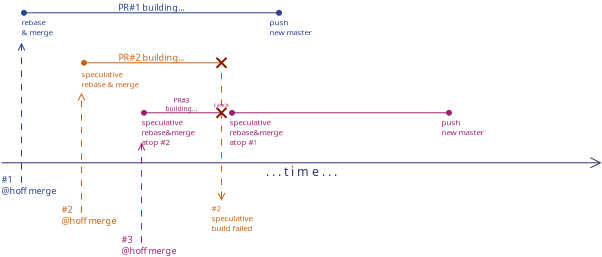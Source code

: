 <?xml version="1.0" encoding="UTF-8"?>
<dia:diagram xmlns:dia="http://www.lysator.liu.se/~alla/dia/">
  <dia:layer name="Background" visible="true" connectable="true" active="true">
    <dia:object type="Standard - Text" version="1" id="O0">
      <dia:attribute name="obj_pos">
        <dia:point val="7.5,1"/>
      </dia:attribute>
      <dia:attribute name="obj_bb">
        <dia:rectangle val="5.686,0.455;9.314,1.545"/>
      </dia:attribute>
      <dia:attribute name="text">
        <dia:composite type="text">
          <dia:attribute name="string">
            <dia:string>#PR#1 building...
#</dia:string>
          </dia:attribute>
          <dia:attribute name="font">
            <dia:font family="sans" style="0" name="Helvetica"/>
          </dia:attribute>
          <dia:attribute name="height">
            <dia:real val="0.564"/>
          </dia:attribute>
          <dia:attribute name="pos">
            <dia:point val="7.5,0.874"/>
          </dia:attribute>
          <dia:attribute name="color">
            <dia:color val="#27418eff"/>
          </dia:attribute>
          <dia:attribute name="alignment">
            <dia:enum val="1"/>
          </dia:attribute>
        </dia:composite>
      </dia:attribute>
      <dia:attribute name="valign">
        <dia:enum val="2"/>
      </dia:attribute>
      <dia:connections>
        <dia:connection handle="0" to="O11" connection="0"/>
      </dia:connections>
    </dia:object>
    <dia:object type="Standard - Line" version="0" id="O1">
      <dia:attribute name="obj_pos">
        <dia:point val="0,8.5"/>
      </dia:attribute>
      <dia:attribute name="obj_bb">
        <dia:rectangle val="-0.025,8.21;30.025,8.79"/>
      </dia:attribute>
      <dia:attribute name="conn_endpoints">
        <dia:point val="0,8.5"/>
        <dia:point val="30,8.5"/>
      </dia:attribute>
      <dia:attribute name="numcp">
        <dia:int val="1"/>
      </dia:attribute>
      <dia:attribute name="line_color">
        <dia:color val="#32306bff"/>
      </dia:attribute>
      <dia:attribute name="line_width">
        <dia:real val="0.05"/>
      </dia:attribute>
      <dia:attribute name="end_arrow">
        <dia:enum val="1"/>
      </dia:attribute>
      <dia:attribute name="end_arrow_length">
        <dia:real val="0.5"/>
      </dia:attribute>
      <dia:attribute name="end_arrow_width">
        <dia:real val="0.5"/>
      </dia:attribute>
    </dia:object>
    <dia:object type="Standard - Text" version="1" id="O2">
      <dia:attribute name="obj_pos">
        <dia:point val="15,8.5"/>
      </dia:attribute>
      <dia:attribute name="obj_bb">
        <dia:rectangle val="12.818,8.5;17.183,9.223"/>
      </dia:attribute>
      <dia:attribute name="text">
        <dia:composite type="text">
          <dia:attribute name="string">
            <dia:string>#. . . t i m e . . .#</dia:string>
          </dia:attribute>
          <dia:attribute name="font">
            <dia:font family="sans" style="0" name="Helvetica"/>
          </dia:attribute>
          <dia:attribute name="height">
            <dia:real val="0.776"/>
          </dia:attribute>
          <dia:attribute name="pos">
            <dia:point val="15,9.076"/>
          </dia:attribute>
          <dia:attribute name="color">
            <dia:color val="#32306bff"/>
          </dia:attribute>
          <dia:attribute name="alignment">
            <dia:enum val="1"/>
          </dia:attribute>
        </dia:composite>
      </dia:attribute>
      <dia:attribute name="valign">
        <dia:enum val="0"/>
      </dia:attribute>
      <dia:connections>
        <dia:connection handle="0" to="O1" connection="0"/>
      </dia:connections>
    </dia:object>
    <dia:object type="Standard - Text" version="1" id="O3">
      <dia:attribute name="obj_pos">
        <dia:point val="13.4,1.2"/>
      </dia:attribute>
      <dia:attribute name="obj_bb">
        <dia:rectangle val="13.4,1.2;15.732,2.154"/>
      </dia:attribute>
      <dia:attribute name="text">
        <dia:composite type="text">
          <dia:attribute name="string">
            <dia:string>#push
new master#</dia:string>
          </dia:attribute>
          <dia:attribute name="font">
            <dia:font family="sans" style="0" name="Helvetica"/>
          </dia:attribute>
          <dia:attribute name="height">
            <dia:real val="0.494"/>
          </dia:attribute>
          <dia:attribute name="pos">
            <dia:point val="13.4,1.567"/>
          </dia:attribute>
          <dia:attribute name="color">
            <dia:color val="#27418eff"/>
          </dia:attribute>
          <dia:attribute name="alignment">
            <dia:enum val="0"/>
          </dia:attribute>
        </dia:composite>
      </dia:attribute>
      <dia:attribute name="valign">
        <dia:enum val="0"/>
      </dia:attribute>
    </dia:object>
    <dia:object type="Standard - Text" version="1" id="O4">
      <dia:attribute name="obj_pos">
        <dia:point val="1,1.2"/>
      </dia:attribute>
      <dia:attribute name="obj_bb">
        <dia:rectangle val="1,1.2;2.708,2.154"/>
      </dia:attribute>
      <dia:attribute name="text">
        <dia:composite type="text">
          <dia:attribute name="string">
            <dia:string>#rebase
&amp; merge#</dia:string>
          </dia:attribute>
          <dia:attribute name="font">
            <dia:font family="sans" style="0" name="Helvetica"/>
          </dia:attribute>
          <dia:attribute name="height">
            <dia:real val="0.494"/>
          </dia:attribute>
          <dia:attribute name="pos">
            <dia:point val="1,1.567"/>
          </dia:attribute>
          <dia:attribute name="color">
            <dia:color val="#27418eff"/>
          </dia:attribute>
          <dia:attribute name="alignment">
            <dia:enum val="0"/>
          </dia:attribute>
        </dia:composite>
      </dia:attribute>
      <dia:attribute name="valign">
        <dia:enum val="0"/>
      </dia:attribute>
    </dia:object>
    <dia:object type="Standard - Line" version="0" id="O5">
      <dia:attribute name="obj_pos">
        <dia:point val="1,9.5"/>
      </dia:attribute>
      <dia:attribute name="obj_bb">
        <dia:rectangle val="0.795,2.475;1.205,9.525"/>
      </dia:attribute>
      <dia:attribute name="conn_endpoints">
        <dia:point val="1,9.5"/>
        <dia:point val="1,2.5"/>
      </dia:attribute>
      <dia:attribute name="numcp">
        <dia:int val="1"/>
      </dia:attribute>
      <dia:attribute name="line_color">
        <dia:color val="#27418eff"/>
      </dia:attribute>
      <dia:attribute name="line_width">
        <dia:real val="0.05"/>
      </dia:attribute>
      <dia:attribute name="line_style">
        <dia:enum val="1"/>
      </dia:attribute>
      <dia:attribute name="end_arrow">
        <dia:enum val="1"/>
      </dia:attribute>
      <dia:attribute name="end_arrow_length">
        <dia:real val="0.33"/>
      </dia:attribute>
      <dia:attribute name="end_arrow_width">
        <dia:real val="0.33"/>
      </dia:attribute>
      <dia:attribute name="dashlength">
        <dia:real val="0.33"/>
      </dia:attribute>
    </dia:object>
    <dia:object type="Standard - Text" version="1" id="O6">
      <dia:attribute name="obj_pos">
        <dia:point val="0,9.5"/>
      </dia:attribute>
      <dia:attribute name="obj_bb">
        <dia:rectangle val="0,9.081;2.928,10.171"/>
      </dia:attribute>
      <dia:attribute name="text">
        <dia:composite type="text">
          <dia:attribute name="string">
            <dia:string>##1
@hoff merge#</dia:string>
          </dia:attribute>
          <dia:attribute name="font">
            <dia:font family="sans" style="0" name="Helvetica"/>
          </dia:attribute>
          <dia:attribute name="height">
            <dia:real val="0.564"/>
          </dia:attribute>
          <dia:attribute name="pos">
            <dia:point val="0,9.5"/>
          </dia:attribute>
          <dia:attribute name="color">
            <dia:color val="#27418eff"/>
          </dia:attribute>
          <dia:attribute name="alignment">
            <dia:enum val="0"/>
          </dia:attribute>
        </dia:composite>
      </dia:attribute>
      <dia:attribute name="valign">
        <dia:enum val="3"/>
      </dia:attribute>
    </dia:object>
    <dia:object type="Standard - Line" version="0" id="O7">
      <dia:attribute name="obj_pos">
        <dia:point val="4,11"/>
      </dia:attribute>
      <dia:attribute name="obj_bb">
        <dia:rectangle val="3.795,4.975;4.205,11.025"/>
      </dia:attribute>
      <dia:attribute name="conn_endpoints">
        <dia:point val="4,11"/>
        <dia:point val="4,5"/>
      </dia:attribute>
      <dia:attribute name="numcp">
        <dia:int val="1"/>
      </dia:attribute>
      <dia:attribute name="line_color">
        <dia:color val="#c56315ff"/>
      </dia:attribute>
      <dia:attribute name="line_width">
        <dia:real val="0.05"/>
      </dia:attribute>
      <dia:attribute name="line_style">
        <dia:enum val="1"/>
      </dia:attribute>
      <dia:attribute name="end_arrow">
        <dia:enum val="1"/>
      </dia:attribute>
      <dia:attribute name="end_arrow_length">
        <dia:real val="0.33"/>
      </dia:attribute>
      <dia:attribute name="end_arrow_width">
        <dia:real val="0.33"/>
      </dia:attribute>
      <dia:attribute name="dashlength">
        <dia:real val="0.33"/>
      </dia:attribute>
    </dia:object>
    <dia:object type="Standard - Text" version="1" id="O8">
      <dia:attribute name="obj_pos">
        <dia:point val="3,11"/>
      </dia:attribute>
      <dia:attribute name="obj_bb">
        <dia:rectangle val="3,10.581;5.928,11.671"/>
      </dia:attribute>
      <dia:attribute name="text">
        <dia:composite type="text">
          <dia:attribute name="string">
            <dia:string>##2
@hoff merge#</dia:string>
          </dia:attribute>
          <dia:attribute name="font">
            <dia:font family="sans" style="0" name="Helvetica"/>
          </dia:attribute>
          <dia:attribute name="height">
            <dia:real val="0.564"/>
          </dia:attribute>
          <dia:attribute name="pos">
            <dia:point val="3,11"/>
          </dia:attribute>
          <dia:attribute name="color">
            <dia:color val="#c56315ff"/>
          </dia:attribute>
          <dia:attribute name="alignment">
            <dia:enum val="0"/>
          </dia:attribute>
        </dia:composite>
      </dia:attribute>
      <dia:attribute name="valign">
        <dia:enum val="3"/>
      </dia:attribute>
    </dia:object>
    <dia:object type="Standard - Line" version="0" id="O9">
      <dia:attribute name="obj_pos">
        <dia:point val="7,12.5"/>
      </dia:attribute>
      <dia:attribute name="obj_bb">
        <dia:rectangle val="6.795,7.475;7.205,12.525"/>
      </dia:attribute>
      <dia:attribute name="conn_endpoints">
        <dia:point val="7,12.5"/>
        <dia:point val="7,7.5"/>
      </dia:attribute>
      <dia:attribute name="numcp">
        <dia:int val="1"/>
      </dia:attribute>
      <dia:attribute name="line_color">
        <dia:color val="#9e216dff"/>
      </dia:attribute>
      <dia:attribute name="line_width">
        <dia:real val="0.05"/>
      </dia:attribute>
      <dia:attribute name="line_style">
        <dia:enum val="1"/>
      </dia:attribute>
      <dia:attribute name="end_arrow">
        <dia:enum val="1"/>
      </dia:attribute>
      <dia:attribute name="end_arrow_length">
        <dia:real val="0.33"/>
      </dia:attribute>
      <dia:attribute name="end_arrow_width">
        <dia:real val="0.33"/>
      </dia:attribute>
      <dia:attribute name="dashlength">
        <dia:real val="0.33"/>
      </dia:attribute>
    </dia:object>
    <dia:object type="Standard - Text" version="1" id="O10">
      <dia:attribute name="obj_pos">
        <dia:point val="6,12.5"/>
      </dia:attribute>
      <dia:attribute name="obj_bb">
        <dia:rectangle val="6,12.081;8.928,13.171"/>
      </dia:attribute>
      <dia:attribute name="text">
        <dia:composite type="text">
          <dia:attribute name="string">
            <dia:string>##3
@hoff merge#</dia:string>
          </dia:attribute>
          <dia:attribute name="font">
            <dia:font family="sans" style="0" name="Helvetica"/>
          </dia:attribute>
          <dia:attribute name="height">
            <dia:real val="0.564"/>
          </dia:attribute>
          <dia:attribute name="pos">
            <dia:point val="6,12.5"/>
          </dia:attribute>
          <dia:attribute name="color">
            <dia:color val="#9e216dff"/>
          </dia:attribute>
          <dia:attribute name="alignment">
            <dia:enum val="0"/>
          </dia:attribute>
        </dia:composite>
      </dia:attribute>
      <dia:attribute name="valign">
        <dia:enum val="3"/>
      </dia:attribute>
    </dia:object>
    <dia:object type="Standard - Line" version="0" id="O11">
      <dia:attribute name="obj_pos">
        <dia:point val="1,1"/>
      </dia:attribute>
      <dia:attribute name="obj_bb">
        <dia:rectangle val="0.965,0.84;14.035,1.16"/>
      </dia:attribute>
      <dia:attribute name="conn_endpoints">
        <dia:point val="1,1"/>
        <dia:point val="14,1"/>
      </dia:attribute>
      <dia:attribute name="numcp">
        <dia:int val="1"/>
      </dia:attribute>
      <dia:attribute name="line_color">
        <dia:color val="#27418eff"/>
      </dia:attribute>
      <dia:attribute name="line_width">
        <dia:real val="0.05"/>
      </dia:attribute>
      <dia:attribute name="start_arrow">
        <dia:enum val="8"/>
      </dia:attribute>
      <dia:attribute name="start_arrow_length">
        <dia:real val="0.25"/>
      </dia:attribute>
      <dia:attribute name="start_arrow_width">
        <dia:real val="0.25"/>
      </dia:attribute>
      <dia:attribute name="end_arrow">
        <dia:enum val="8"/>
      </dia:attribute>
      <dia:attribute name="end_arrow_length">
        <dia:real val="0.25"/>
      </dia:attribute>
      <dia:attribute name="end_arrow_width">
        <dia:real val="0.25"/>
      </dia:attribute>
    </dia:object>
    <dia:object type="Standard - Text" version="1" id="O12">
      <dia:attribute name="obj_pos">
        <dia:point val="7.5,3.5"/>
      </dia:attribute>
      <dia:attribute name="obj_bb">
        <dia:rectangle val="5.686,2.955;9.314,4.045"/>
      </dia:attribute>
      <dia:attribute name="text">
        <dia:composite type="text">
          <dia:attribute name="string">
            <dia:string>#PR#2 building...
#</dia:string>
          </dia:attribute>
          <dia:attribute name="font">
            <dia:font family="sans" style="0" name="Helvetica"/>
          </dia:attribute>
          <dia:attribute name="height">
            <dia:real val="0.564"/>
          </dia:attribute>
          <dia:attribute name="pos">
            <dia:point val="7.5,3.374"/>
          </dia:attribute>
          <dia:attribute name="color">
            <dia:color val="#c56315ff"/>
          </dia:attribute>
          <dia:attribute name="alignment">
            <dia:enum val="1"/>
          </dia:attribute>
        </dia:composite>
      </dia:attribute>
      <dia:attribute name="valign">
        <dia:enum val="2"/>
      </dia:attribute>
      <dia:connections>
        <dia:connection handle="0" to="O14" connection="0"/>
      </dia:connections>
    </dia:object>
    <dia:object type="Standard - Text" version="1" id="O13">
      <dia:attribute name="obj_pos">
        <dia:point val="4,3.8"/>
      </dia:attribute>
      <dia:attribute name="obj_bb">
        <dia:rectangle val="4,3.8;7.181,4.788"/>
      </dia:attribute>
      <dia:attribute name="text">
        <dia:composite type="text">
          <dia:attribute name="string">
            <dia:string>#speculative
rebase &amp; merge#</dia:string>
          </dia:attribute>
          <dia:attribute name="font">
            <dia:font family="sans" style="0" name="Helvetica"/>
          </dia:attribute>
          <dia:attribute name="height">
            <dia:real val="0.494"/>
          </dia:attribute>
          <dia:attribute name="pos">
            <dia:point val="4,4.178"/>
          </dia:attribute>
          <dia:attribute name="color">
            <dia:color val="#c56315ff"/>
          </dia:attribute>
          <dia:attribute name="alignment">
            <dia:enum val="0"/>
          </dia:attribute>
        </dia:composite>
      </dia:attribute>
      <dia:attribute name="valign">
        <dia:enum val="0"/>
      </dia:attribute>
    </dia:object>
    <dia:object type="Standard - Line" version="0" id="O14">
      <dia:attribute name="obj_pos">
        <dia:point val="4,3.5"/>
      </dia:attribute>
      <dia:attribute name="obj_bb">
        <dia:rectangle val="3.965,3.34;11.025,3.66"/>
      </dia:attribute>
      <dia:attribute name="conn_endpoints">
        <dia:point val="4,3.5"/>
        <dia:point val="11,3.5"/>
      </dia:attribute>
      <dia:attribute name="numcp">
        <dia:int val="1"/>
      </dia:attribute>
      <dia:attribute name="line_color">
        <dia:color val="#c56315ff"/>
      </dia:attribute>
      <dia:attribute name="line_width">
        <dia:real val="0.05"/>
      </dia:attribute>
      <dia:attribute name="start_arrow">
        <dia:enum val="8"/>
      </dia:attribute>
      <dia:attribute name="start_arrow_length">
        <dia:real val="0.25"/>
      </dia:attribute>
      <dia:attribute name="start_arrow_width">
        <dia:real val="0.25"/>
      </dia:attribute>
    </dia:object>
    <dia:object type="Standard - Text" version="1" id="O15">
      <dia:attribute name="obj_pos">
        <dia:point val="9,6"/>
      </dia:attribute>
      <dia:attribute name="obj_bb">
        <dia:rectangle val="8.159,5.168;9.841,6.832"/>
      </dia:attribute>
      <dia:attribute name="text">
        <dia:composite type="text">
          <dia:attribute name="string">
            <dia:string>#PR#3
building...

#</dia:string>
          </dia:attribute>
          <dia:attribute name="font">
            <dia:font family="sans" style="0" name="Helvetica"/>
          </dia:attribute>
          <dia:attribute name="height">
            <dia:real val="0.423"/>
          </dia:attribute>
          <dia:attribute name="pos">
            <dia:point val="9,5.482"/>
          </dia:attribute>
          <dia:attribute name="color">
            <dia:color val="#9e216dff"/>
          </dia:attribute>
          <dia:attribute name="alignment">
            <dia:enum val="1"/>
          </dia:attribute>
        </dia:composite>
      </dia:attribute>
      <dia:attribute name="valign">
        <dia:enum val="2"/>
      </dia:attribute>
      <dia:connections>
        <dia:connection handle="0" to="O18" connection="0"/>
      </dia:connections>
    </dia:object>
    <dia:object type="Standard - Text" version="1" id="O16">
      <dia:attribute name="obj_pos">
        <dia:point val="22,6.2"/>
      </dia:attribute>
      <dia:attribute name="obj_bb">
        <dia:rectangle val="22,6.2;24.332,7.154"/>
      </dia:attribute>
      <dia:attribute name="text">
        <dia:composite type="text">
          <dia:attribute name="string">
            <dia:string>#push
new master#</dia:string>
          </dia:attribute>
          <dia:attribute name="font">
            <dia:font family="sans" style="0" name="Helvetica"/>
          </dia:attribute>
          <dia:attribute name="height">
            <dia:real val="0.494"/>
          </dia:attribute>
          <dia:attribute name="pos">
            <dia:point val="22,6.567"/>
          </dia:attribute>
          <dia:attribute name="color">
            <dia:color val="#9e216dff"/>
          </dia:attribute>
          <dia:attribute name="alignment">
            <dia:enum val="0"/>
          </dia:attribute>
        </dia:composite>
      </dia:attribute>
      <dia:attribute name="valign">
        <dia:enum val="0"/>
      </dia:attribute>
    </dia:object>
    <dia:object type="Standard - Text" version="1" id="O17">
      <dia:attribute name="obj_pos">
        <dia:point val="7,6.2"/>
      </dia:attribute>
      <dia:attribute name="obj_bb">
        <dia:rectangle val="7,6.2;9.931,7.682"/>
      </dia:attribute>
      <dia:attribute name="text">
        <dia:composite type="text">
          <dia:attribute name="string">
            <dia:string>#speculative
rebase&amp;merge
atop #2#</dia:string>
          </dia:attribute>
          <dia:attribute name="font">
            <dia:font family="sans" style="0" name="Helvetica"/>
          </dia:attribute>
          <dia:attribute name="height">
            <dia:real val="0.494"/>
          </dia:attribute>
          <dia:attribute name="pos">
            <dia:point val="7,6.578"/>
          </dia:attribute>
          <dia:attribute name="color">
            <dia:color val="#9e216dff"/>
          </dia:attribute>
          <dia:attribute name="alignment">
            <dia:enum val="0"/>
          </dia:attribute>
        </dia:composite>
      </dia:attribute>
      <dia:attribute name="valign">
        <dia:enum val="0"/>
      </dia:attribute>
    </dia:object>
    <dia:object type="Standard - Line" version="0" id="O18">
      <dia:attribute name="obj_pos">
        <dia:point val="7,6"/>
      </dia:attribute>
      <dia:attribute name="obj_bb">
        <dia:rectangle val="6.965,5.84;11.025,6.16"/>
      </dia:attribute>
      <dia:attribute name="conn_endpoints">
        <dia:point val="7,6"/>
        <dia:point val="11,6"/>
      </dia:attribute>
      <dia:attribute name="numcp">
        <dia:int val="1"/>
      </dia:attribute>
      <dia:attribute name="line_color">
        <dia:color val="#9e216dff"/>
      </dia:attribute>
      <dia:attribute name="line_width">
        <dia:real val="0.05"/>
      </dia:attribute>
      <dia:attribute name="start_arrow">
        <dia:enum val="8"/>
      </dia:attribute>
      <dia:attribute name="start_arrow_length">
        <dia:real val="0.25"/>
      </dia:attribute>
      <dia:attribute name="start_arrow_width">
        <dia:real val="0.25"/>
      </dia:attribute>
    </dia:object>
    <dia:object type="Standard - Text" version="1" id="O19">
      <dia:attribute name="obj_pos">
        <dia:point val="10.5,10.5"/>
      </dia:attribute>
      <dia:attribute name="obj_bb">
        <dia:rectangle val="10.489,10.5;12.76,11.982"/>
      </dia:attribute>
      <dia:attribute name="text">
        <dia:composite type="text">
          <dia:attribute name="string">
            <dia:string>##2
speculative
build failed#</dia:string>
          </dia:attribute>
          <dia:attribute name="font">
            <dia:font family="sans" style="0" name="Helvetica"/>
          </dia:attribute>
          <dia:attribute name="height">
            <dia:real val="0.494"/>
          </dia:attribute>
          <dia:attribute name="pos">
            <dia:point val="10.5,10.878"/>
          </dia:attribute>
          <dia:attribute name="color">
            <dia:color val="#c56315ff"/>
          </dia:attribute>
          <dia:attribute name="alignment">
            <dia:enum val="0"/>
          </dia:attribute>
        </dia:composite>
      </dia:attribute>
      <dia:attribute name="valign">
        <dia:enum val="0"/>
      </dia:attribute>
    </dia:object>
    <dia:object type="Standard - Line" version="0" id="O20">
      <dia:attribute name="obj_pos">
        <dia:point val="11,4"/>
      </dia:attribute>
      <dia:attribute name="obj_bb">
        <dia:rectangle val="10.794,3.975;11.206,10.425"/>
      </dia:attribute>
      <dia:attribute name="conn_endpoints">
        <dia:point val="11,4"/>
        <dia:point val="11,10.4"/>
      </dia:attribute>
      <dia:attribute name="numcp">
        <dia:int val="1"/>
      </dia:attribute>
      <dia:attribute name="line_color">
        <dia:color val="#c56315ff"/>
      </dia:attribute>
      <dia:attribute name="line_width">
        <dia:real val="0.05"/>
      </dia:attribute>
      <dia:attribute name="line_style">
        <dia:enum val="1"/>
      </dia:attribute>
      <dia:attribute name="end_arrow">
        <dia:enum val="1"/>
      </dia:attribute>
      <dia:attribute name="end_arrow_length">
        <dia:real val="0.33"/>
      </dia:attribute>
      <dia:attribute name="end_arrow_width">
        <dia:real val="0.33"/>
      </dia:attribute>
      <dia:attribute name="dashlength">
        <dia:real val="0.33"/>
      </dia:attribute>
    </dia:object>
    <dia:group>
      <dia:attribute name="meta">
        <dia:composite type="dict"/>
      </dia:attribute>
      <dia:attribute name="matrix"/>
      <dia:object type="Standard - Line" version="0" id="O21">
        <dia:attribute name="obj_pos">
          <dia:point val="10.75,3.75"/>
        </dia:attribute>
        <dia:attribute name="obj_bb">
          <dia:rectangle val="10.679,3.179;11.321,3.821"/>
        </dia:attribute>
        <dia:attribute name="conn_endpoints">
          <dia:point val="10.75,3.75"/>
          <dia:point val="11.25,3.25"/>
        </dia:attribute>
        <dia:attribute name="numcp">
          <dia:int val="1"/>
        </dia:attribute>
        <dia:attribute name="line_color">
          <dia:color val="#881700ff"/>
        </dia:attribute>
      </dia:object>
      <dia:object type="Standard - Line" version="0" id="O22">
        <dia:attribute name="obj_pos">
          <dia:point val="10.75,3.25"/>
        </dia:attribute>
        <dia:attribute name="obj_bb">
          <dia:rectangle val="10.679,3.179;11.321,3.821"/>
        </dia:attribute>
        <dia:attribute name="conn_endpoints">
          <dia:point val="10.75,3.25"/>
          <dia:point val="11.25,3.75"/>
        </dia:attribute>
        <dia:attribute name="numcp">
          <dia:int val="1"/>
        </dia:attribute>
        <dia:attribute name="line_color">
          <dia:color val="#881700ff"/>
        </dia:attribute>
      </dia:object>
    </dia:group>
    <dia:object type="Standard - Line" version="0" id="O23">
      <dia:attribute name="obj_pos">
        <dia:point val="11.4,6"/>
      </dia:attribute>
      <dia:attribute name="obj_bb">
        <dia:rectangle val="11.365,5.84;22.535,6.16"/>
      </dia:attribute>
      <dia:attribute name="conn_endpoints">
        <dia:point val="11.4,6"/>
        <dia:point val="22.5,6"/>
      </dia:attribute>
      <dia:attribute name="numcp">
        <dia:int val="1"/>
      </dia:attribute>
      <dia:attribute name="line_color">
        <dia:color val="#9e216dff"/>
      </dia:attribute>
      <dia:attribute name="line_width">
        <dia:real val="0.05"/>
      </dia:attribute>
      <dia:attribute name="start_arrow">
        <dia:enum val="8"/>
      </dia:attribute>
      <dia:attribute name="start_arrow_length">
        <dia:real val="0.25"/>
      </dia:attribute>
      <dia:attribute name="start_arrow_width">
        <dia:real val="0.25"/>
      </dia:attribute>
      <dia:attribute name="end_arrow">
        <dia:enum val="8"/>
      </dia:attribute>
      <dia:attribute name="end_arrow_length">
        <dia:real val="0.25"/>
      </dia:attribute>
      <dia:attribute name="end_arrow_width">
        <dia:real val="0.25"/>
      </dia:attribute>
    </dia:object>
    <dia:object type="Standard - Text" version="1" id="O24">
      <dia:attribute name="obj_pos">
        <dia:point val="11.4,6.2"/>
      </dia:attribute>
      <dia:attribute name="obj_bb">
        <dia:rectangle val="11.4,6.2;14.332,7.682"/>
      </dia:attribute>
      <dia:attribute name="text">
        <dia:composite type="text">
          <dia:attribute name="string">
            <dia:string>#speculative
rebase&amp;merge
atop #1#</dia:string>
          </dia:attribute>
          <dia:attribute name="font">
            <dia:font family="sans" style="0" name="Helvetica"/>
          </dia:attribute>
          <dia:attribute name="height">
            <dia:real val="0.494"/>
          </dia:attribute>
          <dia:attribute name="pos">
            <dia:point val="11.4,6.578"/>
          </dia:attribute>
          <dia:attribute name="color">
            <dia:color val="#9e216dff"/>
          </dia:attribute>
          <dia:attribute name="alignment">
            <dia:enum val="0"/>
          </dia:attribute>
        </dia:composite>
      </dia:attribute>
      <dia:attribute name="valign">
        <dia:enum val="0"/>
      </dia:attribute>
    </dia:object>
    <dia:group>
      <dia:attribute name="meta">
        <dia:composite type="dict"/>
      </dia:attribute>
      <dia:attribute name="matrix"/>
      <dia:object type="Standard - Line" version="0" id="O25">
        <dia:attribute name="obj_pos">
          <dia:point val="10.75,6.25"/>
        </dia:attribute>
        <dia:attribute name="obj_bb">
          <dia:rectangle val="10.679,5.679;11.321,6.321"/>
        </dia:attribute>
        <dia:attribute name="conn_endpoints">
          <dia:point val="10.75,6.25"/>
          <dia:point val="11.25,5.75"/>
        </dia:attribute>
        <dia:attribute name="numcp">
          <dia:int val="1"/>
        </dia:attribute>
        <dia:attribute name="line_color">
          <dia:color val="#881700ff"/>
        </dia:attribute>
      </dia:object>
      <dia:object type="Standard - Line" version="0" id="O26">
        <dia:attribute name="obj_pos">
          <dia:point val="10.75,5.75"/>
        </dia:attribute>
        <dia:attribute name="obj_bb">
          <dia:rectangle val="10.679,5.679;11.321,6.321"/>
        </dia:attribute>
        <dia:attribute name="conn_endpoints">
          <dia:point val="10.75,5.75"/>
          <dia:point val="11.25,6.25"/>
        </dia:attribute>
        <dia:attribute name="numcp">
          <dia:int val="1"/>
        </dia:attribute>
        <dia:attribute name="line_color">
          <dia:color val="#881700ff"/>
        </dia:attribute>
      </dia:object>
    </dia:group>
    <dia:object type="Standard - Text" version="1" id="O27">
      <dia:attribute name="obj_pos">
        <dia:point val="10.6,5.4"/>
      </dia:attribute>
      <dia:attribute name="obj_bb">
        <dia:rectangle val="10.6,5.4;11.512,5.729"/>
      </dia:attribute>
      <dia:attribute name="text">
        <dia:composite type="text">
          <dia:attribute name="string">
            <dia:string>#cancel#</dia:string>
          </dia:attribute>
          <dia:attribute name="font">
            <dia:font family="sans" style="0" name="Helvetica"/>
          </dia:attribute>
          <dia:attribute name="height">
            <dia:real val="0.353"/>
          </dia:attribute>
          <dia:attribute name="pos">
            <dia:point val="10.6,5.662"/>
          </dia:attribute>
          <dia:attribute name="color">
            <dia:color val="#9e216dff"/>
          </dia:attribute>
          <dia:attribute name="alignment">
            <dia:enum val="0"/>
          </dia:attribute>
        </dia:composite>
      </dia:attribute>
      <dia:attribute name="valign">
        <dia:enum val="0"/>
      </dia:attribute>
    </dia:object>
  </dia:layer>
</dia:diagram>
